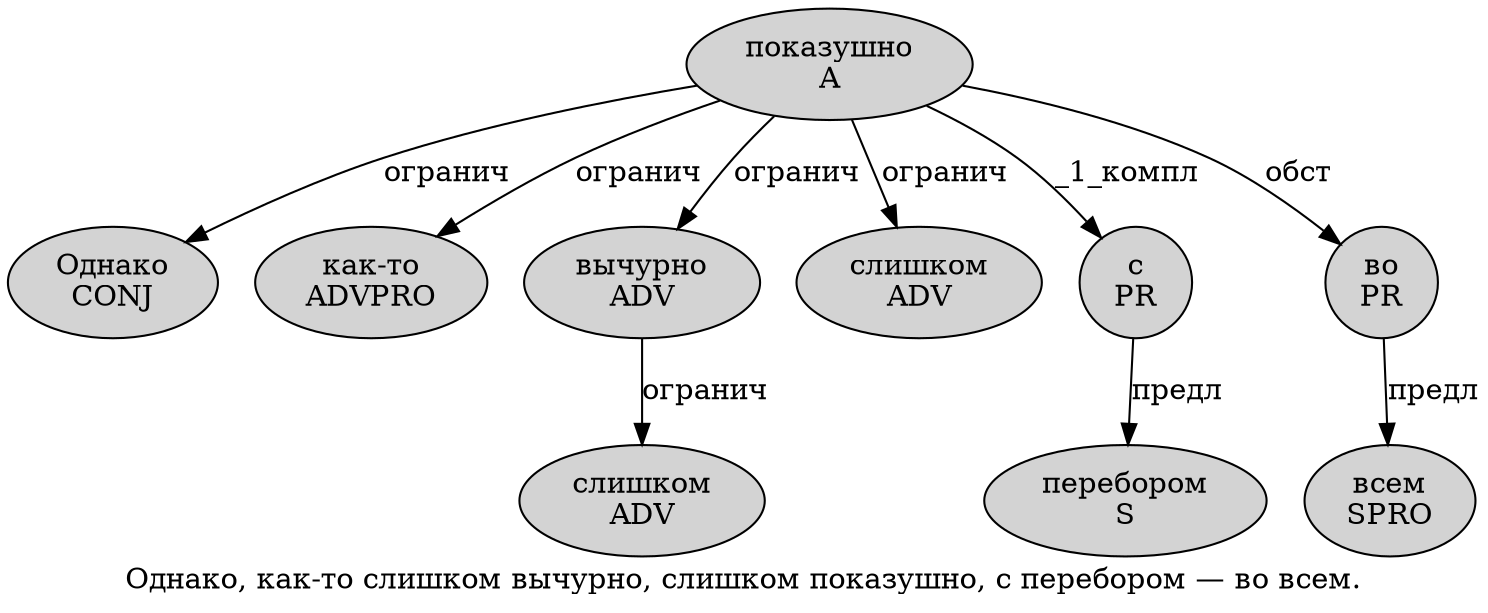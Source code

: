 digraph SENTENCE_3920 {
	graph [label="Однако, как-то слишком вычурно, слишком показушно, с перебором — во всем."]
	node [style=filled]
		0 [label="Однако
CONJ" color="" fillcolor=lightgray penwidth=1 shape=ellipse]
		2 [label="как-то
ADVPRO" color="" fillcolor=lightgray penwidth=1 shape=ellipse]
		3 [label="слишком
ADV" color="" fillcolor=lightgray penwidth=1 shape=ellipse]
		4 [label="вычурно
ADV" color="" fillcolor=lightgray penwidth=1 shape=ellipse]
		6 [label="слишком
ADV" color="" fillcolor=lightgray penwidth=1 shape=ellipse]
		7 [label="показушно
A" color="" fillcolor=lightgray penwidth=1 shape=ellipse]
		9 [label="с
PR" color="" fillcolor=lightgray penwidth=1 shape=ellipse]
		10 [label="перебором
S" color="" fillcolor=lightgray penwidth=1 shape=ellipse]
		12 [label="во
PR" color="" fillcolor=lightgray penwidth=1 shape=ellipse]
		13 [label="всем
SPRO" color="" fillcolor=lightgray penwidth=1 shape=ellipse]
			9 -> 10 [label="предл"]
			7 -> 0 [label="огранич"]
			7 -> 2 [label="огранич"]
			7 -> 4 [label="огранич"]
			7 -> 6 [label="огранич"]
			7 -> 9 [label="_1_компл"]
			7 -> 12 [label="обст"]
			4 -> 3 [label="огранич"]
			12 -> 13 [label="предл"]
}